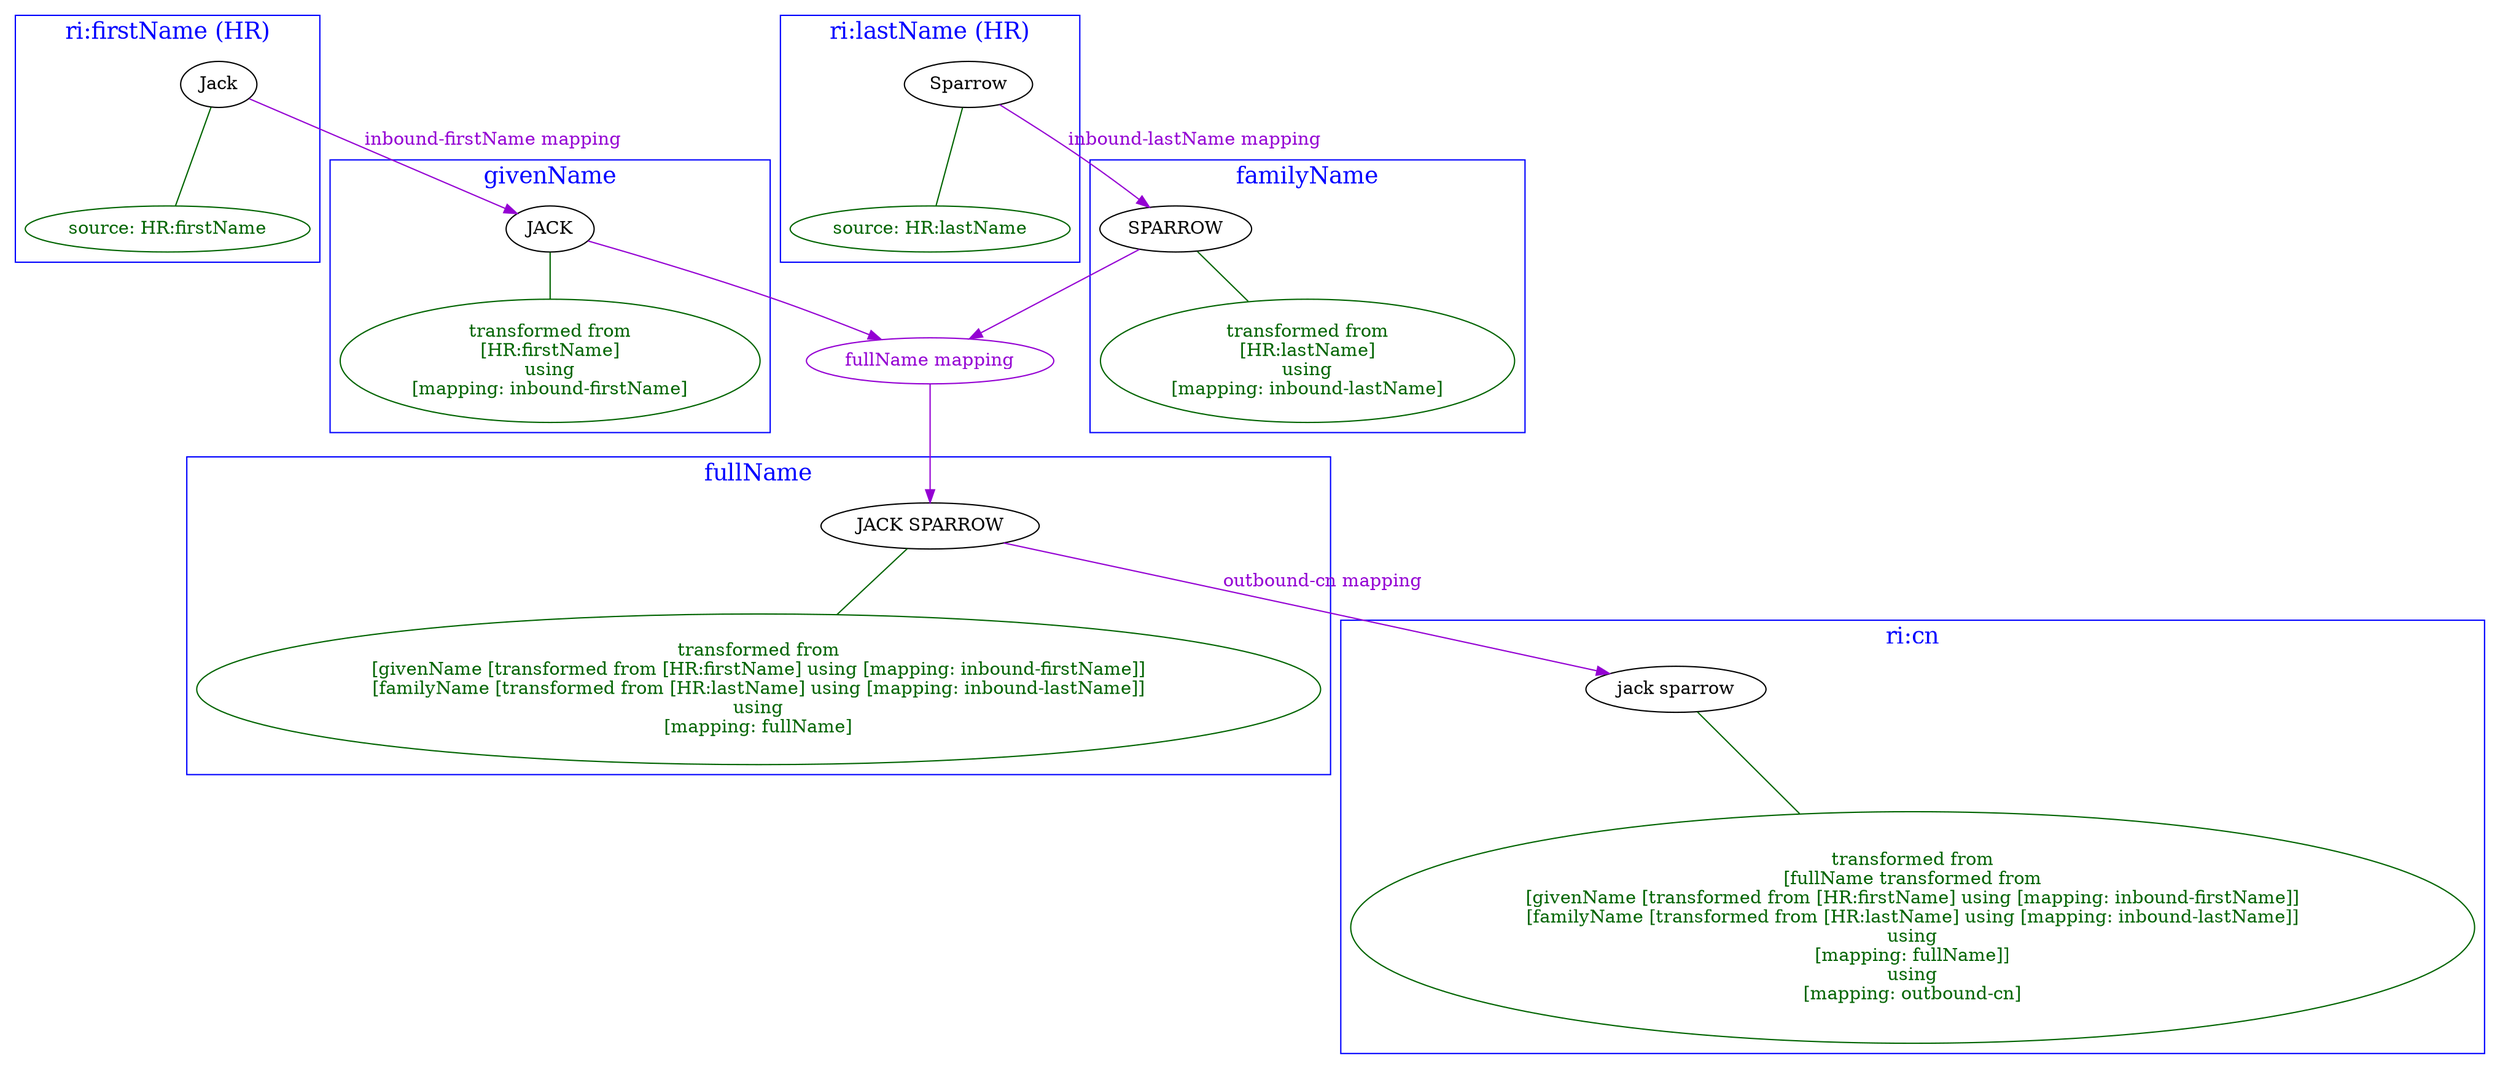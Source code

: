 digraph G {
    compound=true;
    rankdir=TB;

    subgraph cluster_firstName {
      label="ri:firstName (HR)";
      fontsize=18;
      fontcolor=blue;
      color=blue;

      xa1 [label="Jack"];
      xa1Source [label="source: HR:firstName", color=darkgreen, fontcolor=darkgreen];
      xa1->xa1Source [color=darkgreen, dir=none];
    }

    subgraph cluster_givenName {
      label="givenName";
      fontsize=18;
      fontcolor=blue;
      color=blue;

      a1 [label="JACK"];
      a1Source [label=
"transformed from
[HR:firstName]
using
[mapping: inbound-firstName]", color=darkgreen, fontcolor=darkgreen];
      a1->a1Source [color=darkgreen, dir=none];

        xa1->a1 [label="inbound-firstName mapping", color=darkviolet, fontcolor=darkviolet];
    }

    subgraph cluster_lastName {
        label="ri:lastName (HR)";
        fontsize=18;
        fontcolor=blue;
        color=blue;

        xb1 [label="Sparrow"];
        xb1Source [label="source: HR:lastName", color=darkgreen, fontcolor=darkgreen];
        xb1->xb1Source [color=darkgreen, dir=none];
    }

    subgraph cluster_familyName {
        label="familyName";
        fontsize=18;
        fontcolor=blue;
        color=blue;

        b1 [label="SPARROW"];
        b1Source [label=
"transformed from
[HR:lastName]
using
[mapping: inbound-lastName]", color=darkgreen, fontcolor=darkgreen];
        b1->b1Source [color=darkgreen, dir=none];

        xb1->b1 [label="inbound-lastName mapping", color=darkviolet, fontcolor=darkviolet];
    }

    a1 -> m [color=darkviolet];
    b1 -> m [color=darkviolet];
    m [label="fullName mapping" color=darkviolet, fontcolor=darkviolet];
    m -> e1 [color=darkviolet];

    subgraph cluster_fullName {
      label="fullName"
      fontsize=18;
      fontcolor=blue;
      color=blue;

      e1 [label="JACK SPARROW"];
      e1Source [label=
"transformed from
[givenName [transformed from [HR:firstName] using [mapping: inbound-firstName]]
[familyName [transformed from [HR:lastName] using [mapping: inbound-lastName]]
using
[mapping: fullName]", color=darkgreen, fontcolor=darkgreen];
      e1->e1Source [color=darkgreen, dir=none];
    }
    
    subgraph cluster_cn {
      label="ri:cn"
      fontsize=18;
      fontcolor=blue;
      color=blue;

      f1 [label="jack sparrow"];
      f1Source [label=
"transformed from
[fullName transformed from
[givenName [transformed from [HR:firstName] using [mapping: inbound-firstName]]
[familyName [transformed from [HR:lastName] using [mapping: inbound-lastName]]
using
[mapping: fullName]]
using
[mapping: outbound-cn]", color=darkgreen, fontcolor=darkgreen];
      f1->f1Source [color=darkgreen, dir=none];

      e1 -> f1 [label="outbound-cn mapping", color=darkviolet, fontcolor=darkviolet];
    }

//    a1 -> o1 [style=dashed];
//    a1Loa -> o1Loa [color=darkgreen, style=dotted];
//    a1Source -> o1Source [color=darkgreen, style=dotted];
}
